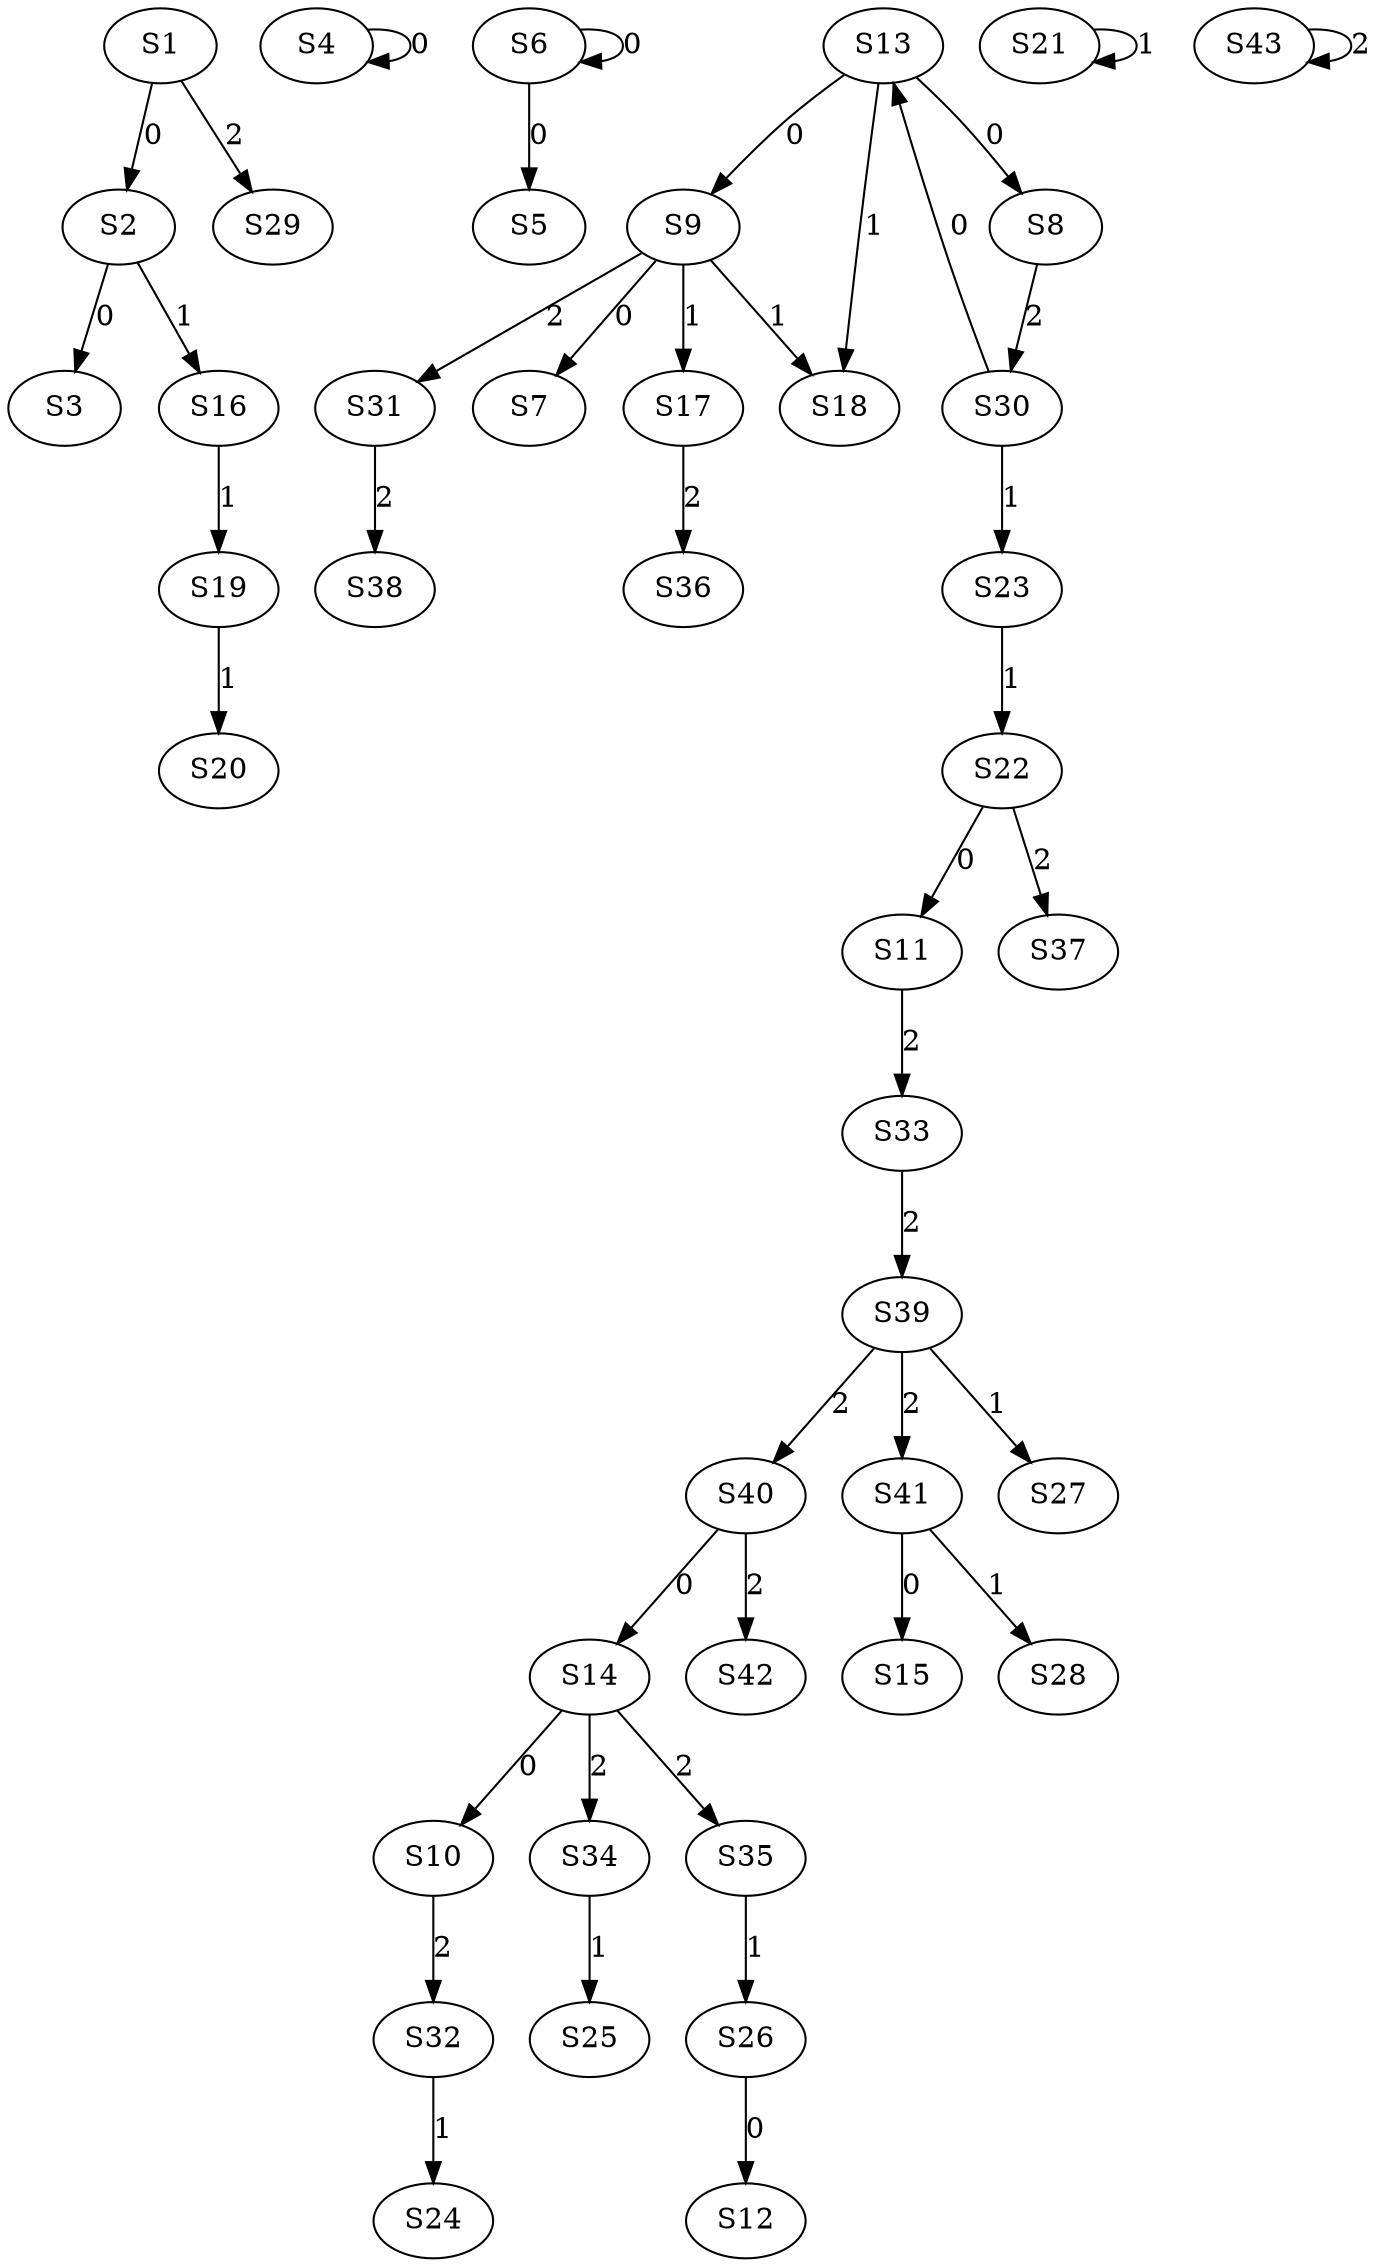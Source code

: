 strict digraph {
	S1 -> S2 [ label = 0 ];
	S2 -> S3 [ label = 0 ];
	S4 -> S4 [ label = 0 ];
	S6 -> S5 [ label = 0 ];
	S6 -> S6 [ label = 0 ];
	S9 -> S7 [ label = 0 ];
	S13 -> S8 [ label = 0 ];
	S13 -> S9 [ label = 0 ];
	S14 -> S10 [ label = 0 ];
	S22 -> S11 [ label = 0 ];
	S26 -> S12 [ label = 0 ];
	S30 -> S13 [ label = 0 ];
	S40 -> S14 [ label = 0 ];
	S41 -> S15 [ label = 0 ];
	S2 -> S16 [ label = 1 ];
	S9 -> S17 [ label = 1 ];
	S13 -> S18 [ label = 1 ];
	S16 -> S19 [ label = 1 ];
	S19 -> S20 [ label = 1 ];
	S21 -> S21 [ label = 1 ];
	S23 -> S22 [ label = 1 ];
	S30 -> S23 [ label = 1 ];
	S32 -> S24 [ label = 1 ];
	S34 -> S25 [ label = 1 ];
	S35 -> S26 [ label = 1 ];
	S39 -> S27 [ label = 1 ];
	S41 -> S28 [ label = 1 ];
	S1 -> S29 [ label = 2 ];
	S8 -> S30 [ label = 2 ];
	S9 -> S31 [ label = 2 ];
	S10 -> S32 [ label = 2 ];
	S11 -> S33 [ label = 2 ];
	S14 -> S34 [ label = 2 ];
	S14 -> S35 [ label = 2 ];
	S17 -> S36 [ label = 2 ];
	S22 -> S37 [ label = 2 ];
	S31 -> S38 [ label = 2 ];
	S33 -> S39 [ label = 2 ];
	S39 -> S40 [ label = 2 ];
	S39 -> S41 [ label = 2 ];
	S40 -> S42 [ label = 2 ];
	S43 -> S43 [ label = 2 ];
	S9 -> S18 [ label = 1 ];
}